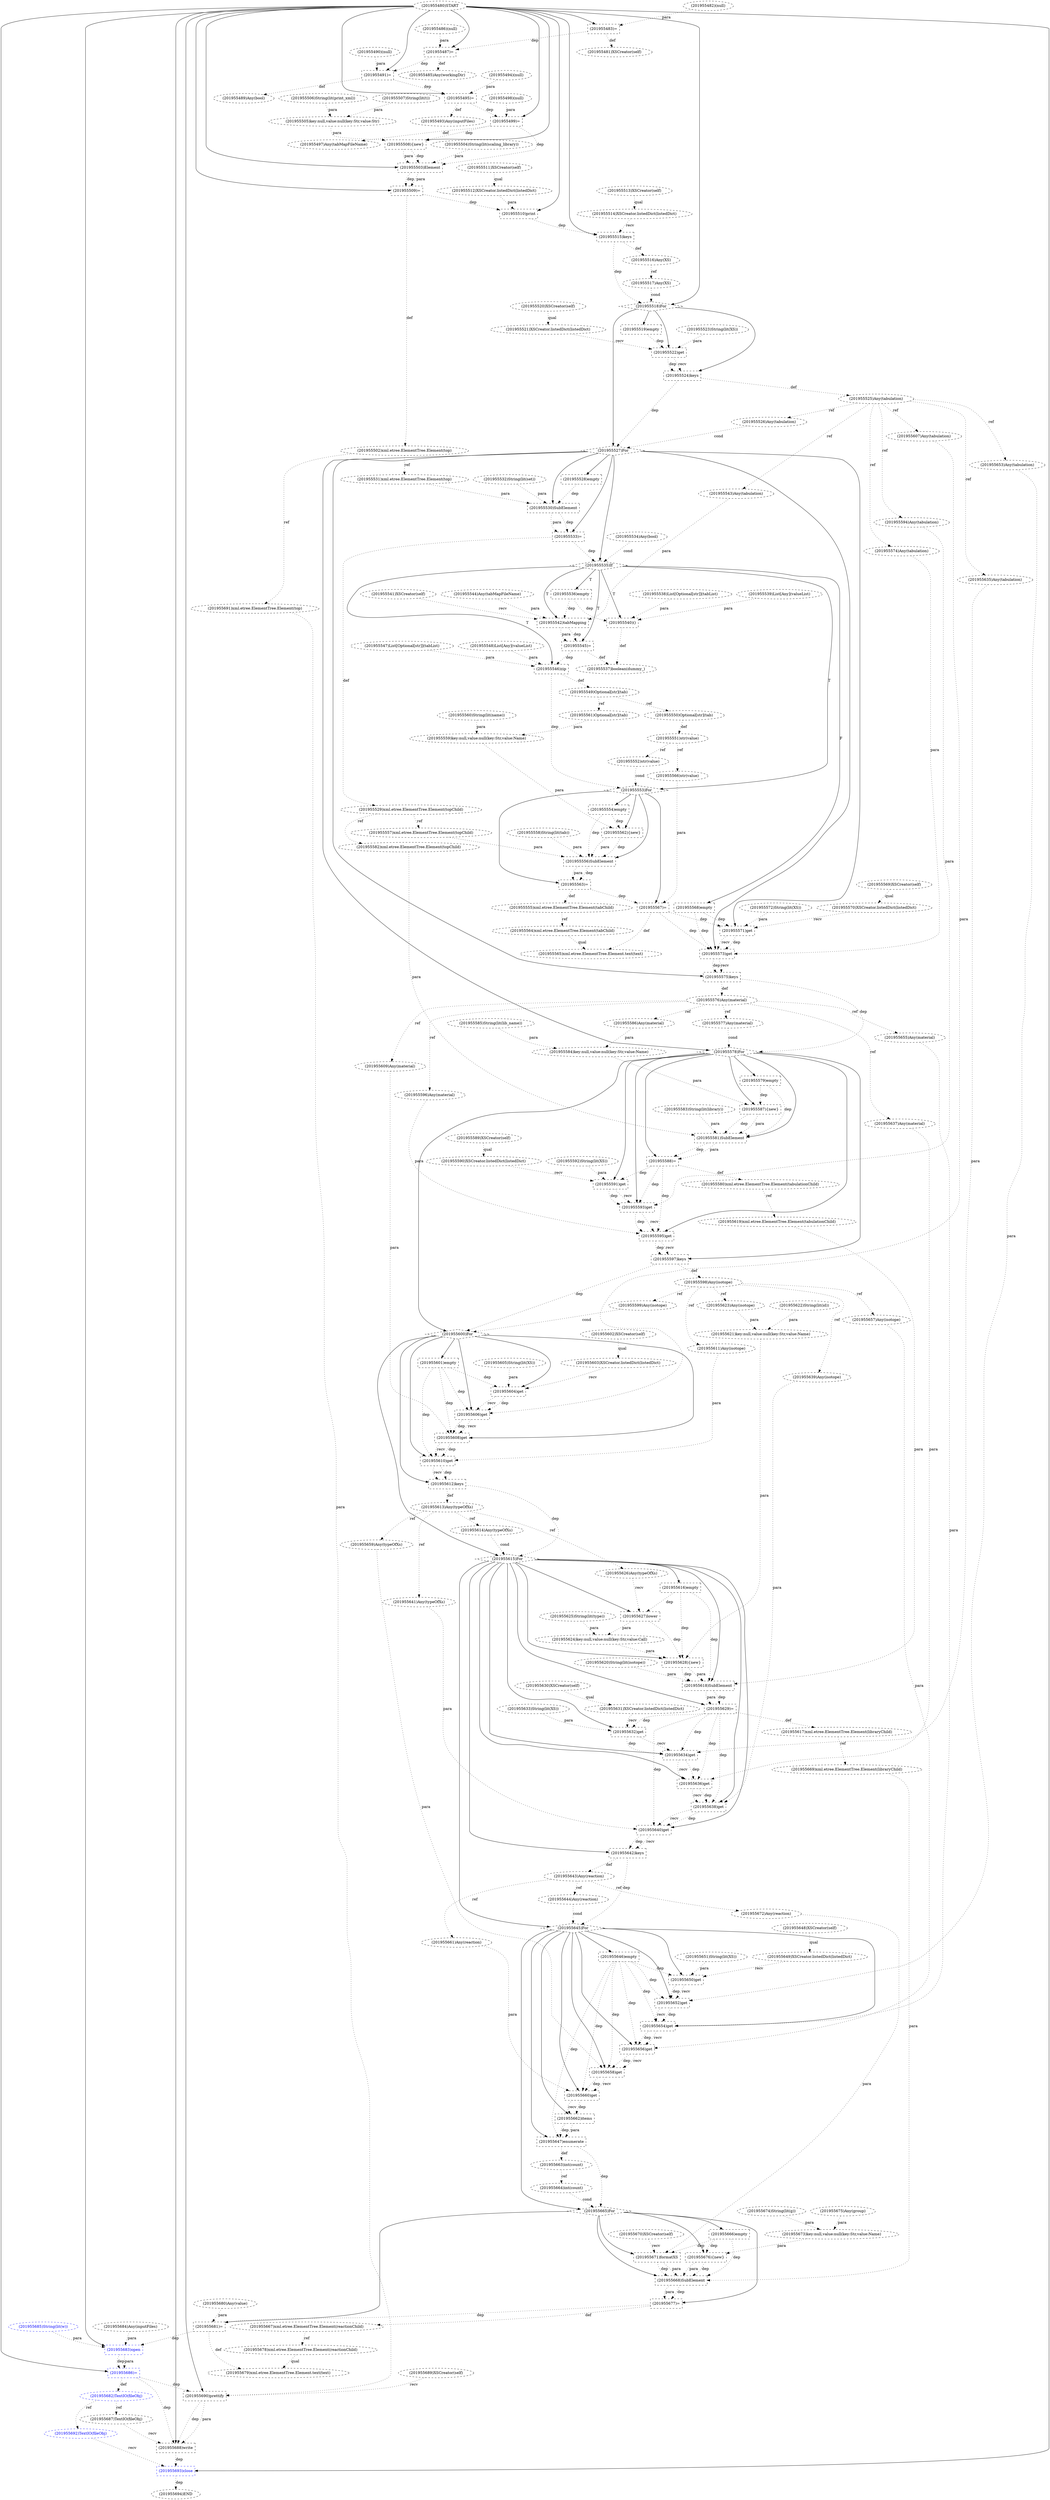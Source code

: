 digraph G {
1 [label="(201955495)=" shape=box style=dashed]
2 [label="(201955516)Any(XS)" shape=ellipse style=dashed]
3 [label="(201955645)For" shape=diamond style=dashed]
4 [label="(201955643)Any(reaction)" shape=ellipse style=dashed]
5 [label="(201955666)empty" shape=box style=dashed]
6 [label="(201955584)key:null,value:null(key:Str,value:Name)" shape=ellipse style=dashed]
7 [label="(201955683)open" shape=box style=dashed color=blue fontcolor=blue]
8 [label="(201955620)String(lit(isotope))" shape=ellipse style=dashed]
9 [label="(201955648)XSCreator(self)" shape=ellipse style=dashed]
10 [label="(201955597)keys" shape=box style=dashed]
11 [label="(201955588)=" shape=box style=dashed]
12 [label="(201955557)xml.etree.ElementTree.Element(topChild)" shape=ellipse style=dashed]
13 [label="(201955689)XSCreator(self)" shape=ellipse style=dashed]
14 [label="(201955486)(null)" shape=ellipse style=dashed]
15 [label="(201955507)String(lit(t))" shape=ellipse style=dashed]
16 [label="(201955633)String(lit(XS))" shape=ellipse style=dashed]
17 [label="(201955602)XSCreator(self)" shape=ellipse style=dashed]
18 [label="(201955521)XSCreator.listedDict(listedDict)" shape=ellipse style=dashed]
19 [label="(201955556)SubElement" shape=box style=dashed]
20 [label="(201955606)get" shape=box style=dashed]
21 [label="(201955636)get" shape=box style=dashed]
22 [label="(201955601)empty" shape=box style=dashed]
23 [label="(201955619)xml.etree.ElementTree.Element(tabulationChild)" shape=ellipse style=dashed]
24 [label="(201955656)get" shape=box style=dashed]
25 [label="(201955677)=" shape=box style=dashed]
26 [label="(201955528)empty" shape=box style=dashed]
27 [label="(201955497)Any(tabMapFileName)" shape=ellipse style=dashed]
28 [label="(201955652)get" shape=box style=dashed]
29 [label="(201955649)XSCreator.listedDict(listedDict)" shape=ellipse style=dashed]
30 [label="(201955520)XSCreator(self)" shape=ellipse style=dashed]
31 [label="(201955592)String(lit(XS))" shape=ellipse style=dashed]
32 [label="(201955502)xml.etree.ElementTree.Element(top)" shape=ellipse style=dashed]
33 [label="(201955519)empty" shape=box style=dashed]
34 [label="(201955551)str(value)" shape=ellipse style=dashed]
35 [label="(201955527)For" shape=diamond style=dashed]
36 [label="(201955580)xml.etree.ElementTree.Element(tabulationChild)" shape=ellipse style=dashed]
37 [label="(201955688)write" shape=box style=dashed]
38 [label="(201955536)empty" shape=box style=dashed]
39 [label="(201955573)get" shape=box style=dashed]
40 [label="(201955657)Any(isotope)" shape=ellipse style=dashed]
41 [label="(201955690)prettify" shape=box style=dashed]
42 [label="(201955642)keys" shape=box style=dashed]
43 [label="(201955694)END" style=dashed]
44 [label="(201955667)xml.etree.ElementTree.Element(reactionChild)" shape=ellipse style=dashed]
45 [label="(201955540)()" shape=box style=dashed]
46 [label="(201955579)empty" shape=box style=dashed]
47 [label="(201955679)xml.etree.ElementTree.Element.text(text)" shape=ellipse style=dashed]
48 [label="(201955524)keys" shape=box style=dashed]
49 [label="(201955599)Any(isotope)" shape=ellipse style=dashed]
50 [label="(201955627)lower" shape=box style=dashed]
51 [label="(201955651)String(lit(XS))" shape=ellipse style=dashed]
52 [label="(201955687)TextIO(fileObj)" shape=ellipse style=dashed]
53 [label="(201955583)String(lit(library))" shape=ellipse style=dashed]
54 [label="(201955654)get" shape=box style=dashed]
55 [label="(201955561)Optional[str](tab)" shape=ellipse style=dashed]
56 [label="(201955669)xml.etree.ElementTree.Element(libraryChild)" shape=ellipse style=dashed]
57 [label="(201955559)key:null,value:null(key:Str,value:Name)" shape=ellipse style=dashed]
58 [label="(201955581)SubElement" shape=box style=dashed]
59 [label="(201955575)keys" shape=box style=dashed]
60 [label="(201955591)get" shape=box style=dashed]
61 [label="(201955503)Element" shape=box style=dashed]
62 [label="(201955541)XSCreator(self)" shape=ellipse style=dashed]
63 [label="(201955572)String(lit(XS))" shape=ellipse style=dashed]
64 [label="(201955659)Any(typeOfXs)" shape=ellipse style=dashed]
65 [label="(201955632)get" shape=box style=dashed]
66 [label="(201955522)get" shape=box style=dashed]
67 [label="(201955653)Any(tabulation)" shape=ellipse style=dashed]
68 [label="(201955504)String(lit(scaling_library))" shape=ellipse style=dashed]
69 [label="(201955566)str(value)" shape=ellipse style=dashed]
70 [label="(201955630)XSCreator(self)" shape=ellipse style=dashed]
71 [label="(201955535)If" shape=diamond style=dashed]
72 [label="(201955555)xml.etree.ElementTree.Element(tabChild)" shape=ellipse style=dashed]
73 [label="(201955562){new}" shape=box style=dashed]
74 [label="(201955680)Any(value)" shape=ellipse style=dashed]
75 [label="(201955685)String(lit(w))" shape=ellipse style=dashed color=blue fontcolor=blue]
76 [label="(201955481)XSCreator(self)" shape=ellipse style=dashed]
77 [label="(201955672)Any(reaction)" shape=ellipse style=dashed]
78 [label="(201955676){new}" shape=box style=dashed]
79 [label="(201955614)Any(typeOfXs)" shape=ellipse style=dashed]
80 [label="(201955558)String(lit(tab))" shape=ellipse style=dashed]
81 [label="(201955598)Any(isotope)" shape=ellipse style=dashed]
82 [label="(201955550)Optional[str](tab)" shape=ellipse style=dashed]
83 [label="(201955546)zip" shape=box style=dashed]
84 [label="(201955490)(null)" shape=ellipse style=dashed]
85 [label="(201955544)Any(tabMapFileName)" shape=ellipse style=dashed]
86 [label="(201955543)Any(tabulation)" shape=ellipse style=dashed]
87 [label="(201955671)formatXS" shape=box style=dashed]
88 [label="(201955603)XSCreator.listedDict(listedDict)" shape=ellipse style=dashed]
89 [label="(201955506)String(lit(print_xml))" shape=ellipse style=dashed]
90 [label="(201955586)Any(material)" shape=ellipse style=dashed]
91 [label="(201955533)=" shape=box style=dashed]
92 [label="(201955532)String(lit(set))" shape=ellipse style=dashed]
93 [label="(201955650)get" shape=box style=dashed]
94 [label="(201955596)Any(material)" shape=ellipse style=dashed]
95 [label="(201955570)XSCreator.listedDict(listedDict)" shape=ellipse style=dashed]
96 [label="(201955511)XSCreator(self)" shape=ellipse style=dashed]
97 [label="(201955624)key:null,value:null(key:Str,value:Call)" shape=ellipse style=dashed]
98 [label="(201955608)get" shape=box style=dashed]
99 [label="(201955638)get" shape=box style=dashed]
100 [label="(201955593)get" shape=box style=dashed]
101 [label="(201955655)Any(material)" shape=ellipse style=dashed]
102 [label="(201955692)TextIO(fileObj)" shape=ellipse style=dashed color=blue fontcolor=blue]
103 [label="(201955568)empty" shape=box style=dashed]
104 [label="(201955505)key:null,value:null(key:Str,value:Str)" shape=ellipse style=dashed]
105 [label="(201955663)int(count)" shape=ellipse style=dashed]
106 [label="(201955512)XSCreator.listedDict(listedDict)" shape=ellipse style=dashed]
107 [label="(201955595)get" shape=box style=dashed]
108 [label="(201955604)get" shape=box style=dashed]
109 [label="(201955491)=" shape=box style=dashed]
110 [label="(201955658)get" shape=box style=dashed]
111 [label="(201955607)Any(tabulation)" shape=ellipse style=dashed]
112 [label="(201955482)(null)" shape=ellipse style=dashed]
113 [label="(201955609)Any(material)" shape=ellipse style=dashed]
114 [label="(201955662)items" shape=box style=dashed]
115 [label="(201955542)tabMapping" shape=box style=dashed]
116 [label="(201955549)Optional[str](tab)" shape=ellipse style=dashed]
117 [label="(201955585)String(lit(lib_name))" shape=ellipse style=dashed]
118 [label="(201955539)List[Any](valueList)" shape=ellipse style=dashed]
119 [label="(201955563)=" shape=box style=dashed]
120 [label="(201955489)Any(bool)" shape=ellipse style=dashed]
121 [label="(201955577)Any(material)" shape=ellipse style=dashed]
122 [label="(201955517)Any(XS)" shape=ellipse style=dashed]
123 [label="(201955552)str(value)" shape=ellipse style=dashed]
124 [label="(201955635)Any(tabulation)" shape=ellipse style=dashed]
125 [label="(201955574)Any(tabulation)" shape=ellipse style=dashed]
126 [label="(201955626)Any(typeOfXs)" shape=ellipse style=dashed]
127 [label="(201955518)For" shape=diamond style=dashed]
128 [label="(201955646)empty" shape=box style=dashed]
129 [label="(201955693)close" shape=box style=dashed color=blue fontcolor=blue]
130 [label="(201955547)List[Optional[str]](tabList)" shape=ellipse style=dashed]
131 [label="(201955534)Any(bool)" shape=ellipse style=dashed]
132 [label="(201955615)For" shape=diamond style=dashed]
133 [label="(201955565)xml.etree.ElementTree.Element.text(text)" shape=ellipse style=dashed]
134 [label="(201955594)Any(tabulation)" shape=ellipse style=dashed]
135 [label="(201955668)SubElement" shape=box style=dashed]
136 [label="(201955616)empty" shape=box style=dashed]
137 [label="(201955567)=" shape=box style=dashed]
138 [label="(201955560)String(lit(name))" shape=ellipse style=dashed]
139 [label="(201955582)xml.etree.ElementTree.Element(topChild)" shape=ellipse style=dashed]
140 [label="(201955681)=" shape=box style=dashed]
141 [label="(201955525)Any(tabulation)" shape=ellipse style=dashed]
142 [label="(201955640)get" shape=box style=dashed]
143 [label="(201955631)XSCreator.listedDict(listedDict)" shape=ellipse style=dashed]
144 [label="(201955537)boolean(dummy_)" shape=ellipse style=dashed]
145 [label="(201955639)Any(isotope)" shape=ellipse style=dashed]
146 [label="(201955686)=" shape=box style=dashed color=blue fontcolor=blue]
147 [label="(201955548)List[Any](valueList)" shape=ellipse style=dashed]
148 [label="(201955487)=" shape=box style=dashed]
149 [label="(201955498)(null)" shape=ellipse style=dashed]
150 [label="(201955634)get" shape=box style=dashed]
151 [label="(201955675)Any(group)" shape=ellipse style=dashed]
152 [label="(201955611)Any(isotope)" shape=ellipse style=dashed]
153 [label="(201955553)For" shape=diamond style=dashed]
154 [label="(201955480)START" style=dashed]
155 [label="(201955641)Any(typeOfXs)" shape=ellipse style=dashed]
156 [label="(201955629)=" shape=box style=dashed]
157 [label="(201955600)For" shape=diamond style=dashed]
158 [label="(201955660)get" shape=box style=dashed]
159 [label="(201955509)=" shape=box style=dashed]
160 [label="(201955621)key:null,value:null(key:Str,value:Name)" shape=ellipse style=dashed]
161 [label="(201955617)xml.etree.ElementTree.Element(libraryChild)" shape=ellipse style=dashed]
162 [label="(201955554)empty" shape=box style=dashed]
163 [label="(201955670)XSCreator(self)" shape=ellipse style=dashed]
164 [label="(201955612)keys" shape=box style=dashed]
165 [label="(201955628){new}" shape=box style=dashed]
166 [label="(201955665)For" shape=diamond style=dashed]
167 [label="(201955538)List[Optional[str]](tabList)" shape=ellipse style=dashed]
168 [label="(201955623)Any(isotope)" shape=ellipse style=dashed]
169 [label="(201955647)enumerate" shape=box style=dashed]
170 [label="(201955494)(null)" shape=ellipse style=dashed]
171 [label="(201955589)XSCreator(self)" shape=ellipse style=dashed]
172 [label="(201955523)String(lit(XS))" shape=ellipse style=dashed]
173 [label="(201955622)String(lit(id))" shape=ellipse style=dashed]
174 [label="(201955576)Any(material)" shape=ellipse style=dashed]
175 [label="(201955682)TextIO(fileObj)" shape=ellipse style=dashed color=blue fontcolor=blue]
176 [label="(201955590)XSCreator.listedDict(listedDict)" shape=ellipse style=dashed]
177 [label="(201955610)get" shape=box style=dashed]
178 [label="(201955530)SubElement" shape=box style=dashed]
179 [label="(201955664)int(count)" shape=ellipse style=dashed]
180 [label="(201955691)xml.etree.ElementTree.Element(top)" shape=ellipse style=dashed]
181 [label="(201955569)XSCreator(self)" shape=ellipse style=dashed]
182 [label="(201955545)=" shape=box style=dashed]
183 [label="(201955515)keys" shape=box style=dashed]
184 [label="(201955483)=" shape=box style=dashed]
185 [label="(201955493)Any(inputFiles)" shape=ellipse style=dashed]
186 [label="(201955613)Any(typeOfXs)" shape=ellipse style=dashed]
187 [label="(201955644)Any(reaction)" shape=ellipse style=dashed]
188 [label="(201955564)xml.etree.ElementTree.Element(tabChild)" shape=ellipse style=dashed]
189 [label="(201955571)get" shape=box style=dashed]
190 [label="(201955605)String(lit(XS))" shape=ellipse style=dashed]
191 [label="(201955637)Any(material)" shape=ellipse style=dashed]
192 [label="(201955618)SubElement" shape=box style=dashed]
193 [label="(201955499)=" shape=box style=dashed]
194 [label="(201955510)print" shape=box style=dashed]
195 [label="(201955514)XSCreator.listedDict(listedDict)" shape=ellipse style=dashed]
196 [label="(201955674)String(lit(g))" shape=ellipse style=dashed]
197 [label="(201955485)Any(workingDir)" shape=ellipse style=dashed]
198 [label="(201955529)xml.etree.ElementTree.Element(topChild)" shape=ellipse style=dashed]
199 [label="(201955508){new}" shape=box style=dashed]
200 [label="(201955678)xml.etree.ElementTree.Element(reactionChild)" shape=ellipse style=dashed]
201 [label="(201955531)xml.etree.ElementTree.Element(top)" shape=ellipse style=dashed]
202 [label="(201955625)String(lit(type))" shape=ellipse style=dashed]
203 [label="(201955661)Any(reaction)" shape=ellipse style=dashed]
204 [label="(201955513)XSCreator(self)" shape=ellipse style=dashed]
205 [label="(201955587){new}" shape=box style=dashed]
206 [label="(201955673)key:null,value:null(key:Str,value:Name)" shape=ellipse style=dashed]
207 [label="(201955578)For" shape=diamond style=dashed]
208 [label="(201955684)Any(inputFiles)" shape=ellipse style=dashed]
209 [label="(201955526)Any(tabulation)" shape=ellipse style=dashed]
154 -> 1 [label="" style=solid];
170 -> 1 [label="para" style=dotted];
109 -> 1 [label="dep" style=dotted];
183 -> 2 [label="def" style=dotted];
132 -> 3 [label="" style=solid];
42 -> 3 [label="dep" style=dotted];
187 -> 3 [label="cond" style=dotted];
42 -> 4 [label="def" style=dotted];
166 -> 5 [label="" style=solid];
117 -> 6 [label="para" style=dotted];
90 -> 6 [label="para" style=dotted];
154 -> 7 [label="" style=solid];
208 -> 7 [label="para" style=dotted];
75 -> 7 [label="para" style=dotted];
140 -> 7 [label="dep" style=dotted];
207 -> 10 [label="" style=solid];
107 -> 10 [label="dep" style=dotted];
107 -> 10 [label="recv" style=dotted];
207 -> 11 [label="" style=solid];
58 -> 11 [label="dep" style=dotted];
58 -> 11 [label="para" style=dotted];
198 -> 12 [label="ref" style=dotted];
30 -> 18 [label="qual" style=dotted];
153 -> 19 [label="" style=solid];
12 -> 19 [label="para" style=dotted];
80 -> 19 [label="para" style=dotted];
73 -> 19 [label="dep" style=dotted];
73 -> 19 [label="para" style=dotted];
162 -> 19 [label="dep" style=dotted];
157 -> 20 [label="" style=solid];
108 -> 20 [label="dep" style=dotted];
108 -> 20 [label="recv" style=dotted];
111 -> 20 [label="para" style=dotted];
22 -> 20 [label="dep" style=dotted];
132 -> 21 [label="" style=solid];
150 -> 21 [label="dep" style=dotted];
150 -> 21 [label="recv" style=dotted];
191 -> 21 [label="para" style=dotted];
156 -> 21 [label="dep" style=dotted];
157 -> 22 [label="" style=solid];
36 -> 23 [label="ref" style=dotted];
3 -> 24 [label="" style=solid];
54 -> 24 [label="dep" style=dotted];
54 -> 24 [label="recv" style=dotted];
40 -> 24 [label="para" style=dotted];
128 -> 24 [label="dep" style=dotted];
166 -> 25 [label="" style=solid];
135 -> 25 [label="dep" style=dotted];
135 -> 25 [label="para" style=dotted];
35 -> 26 [label="" style=solid];
193 -> 27 [label="def" style=dotted];
3 -> 28 [label="" style=solid];
93 -> 28 [label="dep" style=dotted];
93 -> 28 [label="recv" style=dotted];
67 -> 28 [label="para" style=dotted];
128 -> 28 [label="dep" style=dotted];
9 -> 29 [label="qual" style=dotted];
159 -> 32 [label="def" style=dotted];
127 -> 33 [label="" style=solid];
82 -> 34 [label="def" style=dotted];
127 -> 35 [label="" style=solid];
48 -> 35 [label="dep" style=dotted];
209 -> 35 [label="cond" style=dotted];
11 -> 36 [label="def" style=dotted];
154 -> 37 [label="" style=solid];
52 -> 37 [label="recv" style=dotted];
41 -> 37 [label="dep" style=dotted];
41 -> 37 [label="para" style=dotted];
146 -> 37 [label="dep" style=dotted];
71 -> 38 [label="T"];
35 -> 39 [label="" style=solid];
189 -> 39 [label="dep" style=dotted];
189 -> 39 [label="recv" style=dotted];
125 -> 39 [label="para" style=dotted];
103 -> 39 [label="dep" style=dotted];
137 -> 39 [label="dep" style=dotted];
81 -> 40 [label="ref" style=dotted];
154 -> 41 [label="" style=solid];
13 -> 41 [label="recv" style=dotted];
180 -> 41 [label="para" style=dotted];
146 -> 41 [label="dep" style=dotted];
132 -> 42 [label="" style=solid];
142 -> 42 [label="dep" style=dotted];
142 -> 42 [label="recv" style=dotted];
129 -> 43 [label="dep" style=dotted];
25 -> 44 [label="def" style=dotted];
71 -> 45 [label="T"];
167 -> 45 [label="para" style=dotted];
118 -> 45 [label="para" style=dotted];
38 -> 45 [label="dep" style=dotted];
207 -> 46 [label="" style=solid];
200 -> 47 [label="qual" style=dotted];
140 -> 47 [label="def" style=dotted];
127 -> 48 [label="" style=solid];
66 -> 48 [label="dep" style=dotted];
66 -> 48 [label="recv" style=dotted];
81 -> 49 [label="ref" style=dotted];
132 -> 50 [label="" style=solid];
126 -> 50 [label="recv" style=dotted];
136 -> 50 [label="dep" style=dotted];
175 -> 52 [label="ref" style=dotted];
3 -> 54 [label="" style=solid];
28 -> 54 [label="dep" style=dotted];
28 -> 54 [label="recv" style=dotted];
101 -> 54 [label="para" style=dotted];
128 -> 54 [label="dep" style=dotted];
116 -> 55 [label="ref" style=dotted];
161 -> 56 [label="ref" style=dotted];
138 -> 57 [label="para" style=dotted];
55 -> 57 [label="para" style=dotted];
207 -> 58 [label="" style=solid];
139 -> 58 [label="para" style=dotted];
53 -> 58 [label="para" style=dotted];
205 -> 58 [label="dep" style=dotted];
205 -> 58 [label="para" style=dotted];
46 -> 58 [label="dep" style=dotted];
35 -> 59 [label="" style=solid];
39 -> 59 [label="dep" style=dotted];
39 -> 59 [label="recv" style=dotted];
207 -> 60 [label="" style=solid];
176 -> 60 [label="recv" style=dotted];
31 -> 60 [label="para" style=dotted];
11 -> 60 [label="dep" style=dotted];
154 -> 61 [label="" style=solid];
68 -> 61 [label="para" style=dotted];
199 -> 61 [label="dep" style=dotted];
199 -> 61 [label="para" style=dotted];
193 -> 61 [label="dep" style=dotted];
186 -> 64 [label="ref" style=dotted];
132 -> 65 [label="" style=solid];
143 -> 65 [label="recv" style=dotted];
16 -> 65 [label="para" style=dotted];
156 -> 65 [label="dep" style=dotted];
127 -> 66 [label="" style=solid];
18 -> 66 [label="recv" style=dotted];
172 -> 66 [label="para" style=dotted];
33 -> 66 [label="dep" style=dotted];
141 -> 67 [label="ref" style=dotted];
34 -> 69 [label="ref" style=dotted];
35 -> 71 [label="" style=solid];
131 -> 71 [label="cond" style=dotted];
91 -> 71 [label="dep" style=dotted];
119 -> 72 [label="def" style=dotted];
153 -> 73 [label="" style=solid];
57 -> 73 [label="para" style=dotted];
162 -> 73 [label="dep" style=dotted];
184 -> 76 [label="def" style=dotted];
4 -> 77 [label="ref" style=dotted];
166 -> 78 [label="" style=solid];
206 -> 78 [label="para" style=dotted];
5 -> 78 [label="dep" style=dotted];
186 -> 79 [label="ref" style=dotted];
10 -> 81 [label="def" style=dotted];
116 -> 82 [label="ref" style=dotted];
71 -> 83 [label="T"];
130 -> 83 [label="para" style=dotted];
147 -> 83 [label="para" style=dotted];
182 -> 83 [label="dep" style=dotted];
141 -> 86 [label="ref" style=dotted];
166 -> 87 [label="" style=solid];
163 -> 87 [label="recv" style=dotted];
77 -> 87 [label="para" style=dotted];
5 -> 87 [label="dep" style=dotted];
17 -> 88 [label="qual" style=dotted];
174 -> 90 [label="ref" style=dotted];
35 -> 91 [label="" style=solid];
178 -> 91 [label="dep" style=dotted];
178 -> 91 [label="para" style=dotted];
3 -> 93 [label="" style=solid];
29 -> 93 [label="recv" style=dotted];
51 -> 93 [label="para" style=dotted];
128 -> 93 [label="dep" style=dotted];
174 -> 94 [label="ref" style=dotted];
181 -> 95 [label="qual" style=dotted];
202 -> 97 [label="para" style=dotted];
50 -> 97 [label="para" style=dotted];
157 -> 98 [label="" style=solid];
20 -> 98 [label="dep" style=dotted];
20 -> 98 [label="recv" style=dotted];
113 -> 98 [label="para" style=dotted];
22 -> 98 [label="dep" style=dotted];
132 -> 99 [label="" style=solid];
21 -> 99 [label="dep" style=dotted];
21 -> 99 [label="recv" style=dotted];
145 -> 99 [label="para" style=dotted];
156 -> 99 [label="dep" style=dotted];
207 -> 100 [label="" style=solid];
60 -> 100 [label="dep" style=dotted];
60 -> 100 [label="recv" style=dotted];
134 -> 100 [label="para" style=dotted];
11 -> 100 [label="dep" style=dotted];
174 -> 101 [label="ref" style=dotted];
175 -> 102 [label="ref" style=dotted];
71 -> 103 [label="F"];
89 -> 104 [label="para" style=dotted];
15 -> 104 [label="para" style=dotted];
169 -> 105 [label="def" style=dotted];
96 -> 106 [label="qual" style=dotted];
207 -> 107 [label="" style=solid];
100 -> 107 [label="dep" style=dotted];
100 -> 107 [label="recv" style=dotted];
94 -> 107 [label="para" style=dotted];
11 -> 107 [label="dep" style=dotted];
157 -> 108 [label="" style=solid];
88 -> 108 [label="recv" style=dotted];
190 -> 108 [label="para" style=dotted];
22 -> 108 [label="dep" style=dotted];
154 -> 109 [label="" style=solid];
84 -> 109 [label="para" style=dotted];
148 -> 109 [label="dep" style=dotted];
3 -> 110 [label="" style=solid];
24 -> 110 [label="dep" style=dotted];
24 -> 110 [label="recv" style=dotted];
64 -> 110 [label="para" style=dotted];
128 -> 110 [label="dep" style=dotted];
141 -> 111 [label="ref" style=dotted];
174 -> 113 [label="ref" style=dotted];
3 -> 114 [label="" style=solid];
158 -> 114 [label="dep" style=dotted];
158 -> 114 [label="recv" style=dotted];
71 -> 115 [label="T"];
62 -> 115 [label="recv" style=dotted];
86 -> 115 [label="para" style=dotted];
85 -> 115 [label="para" style=dotted];
38 -> 115 [label="dep" style=dotted];
83 -> 116 [label="def" style=dotted];
153 -> 119 [label="" style=solid];
19 -> 119 [label="dep" style=dotted];
19 -> 119 [label="para" style=dotted];
109 -> 120 [label="def" style=dotted];
174 -> 121 [label="ref" style=dotted];
2 -> 122 [label="ref" style=dotted];
34 -> 123 [label="ref" style=dotted];
141 -> 124 [label="ref" style=dotted];
141 -> 125 [label="ref" style=dotted];
186 -> 126 [label="ref" style=dotted];
154 -> 127 [label="" style=solid];
183 -> 127 [label="dep" style=dotted];
122 -> 127 [label="cond" style=dotted];
3 -> 128 [label="" style=solid];
154 -> 129 [label="" style=solid];
102 -> 129 [label="recv" style=dotted];
37 -> 129 [label="dep" style=dotted];
157 -> 132 [label="" style=solid];
164 -> 132 [label="dep" style=dotted];
79 -> 132 [label="cond" style=dotted];
188 -> 133 [label="qual" style=dotted];
137 -> 133 [label="def" style=dotted];
141 -> 134 [label="ref" style=dotted];
166 -> 135 [label="" style=solid];
56 -> 135 [label="para" style=dotted];
87 -> 135 [label="dep" style=dotted];
87 -> 135 [label="para" style=dotted];
78 -> 135 [label="dep" style=dotted];
78 -> 135 [label="para" style=dotted];
5 -> 135 [label="dep" style=dotted];
132 -> 136 [label="" style=solid];
153 -> 137 [label="" style=solid];
69 -> 137 [label="para" style=dotted];
119 -> 137 [label="dep" style=dotted];
198 -> 139 [label="ref" style=dotted];
166 -> 140 [label="" style=solid];
74 -> 140 [label="para" style=dotted];
25 -> 140 [label="dep" style=dotted];
48 -> 141 [label="def" style=dotted];
132 -> 142 [label="" style=solid];
99 -> 142 [label="dep" style=dotted];
99 -> 142 [label="recv" style=dotted];
155 -> 142 [label="para" style=dotted];
156 -> 142 [label="dep" style=dotted];
70 -> 143 [label="qual" style=dotted];
45 -> 144 [label="def" style=dotted];
182 -> 144 [label="def" style=dotted];
81 -> 145 [label="ref" style=dotted];
154 -> 146 [label="" style=solid];
7 -> 146 [label="dep" style=dotted];
7 -> 146 [label="para" style=dotted];
154 -> 148 [label="" style=solid];
14 -> 148 [label="para" style=dotted];
184 -> 148 [label="dep" style=dotted];
132 -> 150 [label="" style=solid];
65 -> 150 [label="dep" style=dotted];
65 -> 150 [label="recv" style=dotted];
124 -> 150 [label="para" style=dotted];
156 -> 150 [label="dep" style=dotted];
81 -> 152 [label="ref" style=dotted];
71 -> 153 [label="T"];
83 -> 153 [label="dep" style=dotted];
123 -> 153 [label="cond" style=dotted];
186 -> 155 [label="ref" style=dotted];
132 -> 156 [label="" style=solid];
192 -> 156 [label="dep" style=dotted];
192 -> 156 [label="para" style=dotted];
207 -> 157 [label="" style=solid];
10 -> 157 [label="dep" style=dotted];
49 -> 157 [label="cond" style=dotted];
3 -> 158 [label="" style=solid];
110 -> 158 [label="dep" style=dotted];
110 -> 158 [label="recv" style=dotted];
203 -> 158 [label="para" style=dotted];
128 -> 158 [label="dep" style=dotted];
154 -> 159 [label="" style=solid];
61 -> 159 [label="dep" style=dotted];
61 -> 159 [label="para" style=dotted];
173 -> 160 [label="para" style=dotted];
168 -> 160 [label="para" style=dotted];
156 -> 161 [label="def" style=dotted];
153 -> 162 [label="" style=solid];
157 -> 164 [label="" style=solid];
177 -> 164 [label="dep" style=dotted];
177 -> 164 [label="recv" style=dotted];
132 -> 165 [label="" style=solid];
160 -> 165 [label="para" style=dotted];
50 -> 165 [label="dep" style=dotted];
97 -> 165 [label="para" style=dotted];
136 -> 165 [label="dep" style=dotted];
3 -> 166 [label="" style=solid];
169 -> 166 [label="dep" style=dotted];
179 -> 166 [label="cond" style=dotted];
81 -> 168 [label="ref" style=dotted];
3 -> 169 [label="" style=solid];
114 -> 169 [label="dep" style=dotted];
114 -> 169 [label="para" style=dotted];
128 -> 169 [label="dep" style=dotted];
59 -> 174 [label="def" style=dotted];
146 -> 175 [label="def" style=dotted];
171 -> 176 [label="qual" style=dotted];
157 -> 177 [label="" style=solid];
98 -> 177 [label="dep" style=dotted];
98 -> 177 [label="recv" style=dotted];
152 -> 177 [label="para" style=dotted];
22 -> 177 [label="dep" style=dotted];
35 -> 178 [label="" style=solid];
201 -> 178 [label="para" style=dotted];
92 -> 178 [label="para" style=dotted];
26 -> 178 [label="dep" style=dotted];
105 -> 179 [label="ref" style=dotted];
32 -> 180 [label="ref" style=dotted];
71 -> 182 [label="T"];
115 -> 182 [label="dep" style=dotted];
115 -> 182 [label="para" style=dotted];
154 -> 183 [label="" style=solid];
195 -> 183 [label="recv" style=dotted];
194 -> 183 [label="dep" style=dotted];
154 -> 184 [label="" style=solid];
112 -> 184 [label="para" style=dotted];
1 -> 185 [label="def" style=dotted];
164 -> 186 [label="def" style=dotted];
4 -> 187 [label="ref" style=dotted];
72 -> 188 [label="ref" style=dotted];
35 -> 189 [label="" style=solid];
95 -> 189 [label="recv" style=dotted];
63 -> 189 [label="para" style=dotted];
103 -> 189 [label="dep" style=dotted];
137 -> 189 [label="dep" style=dotted];
174 -> 191 [label="ref" style=dotted];
132 -> 192 [label="" style=solid];
23 -> 192 [label="para" style=dotted];
8 -> 192 [label="para" style=dotted];
165 -> 192 [label="dep" style=dotted];
165 -> 192 [label="para" style=dotted];
136 -> 192 [label="dep" style=dotted];
154 -> 193 [label="" style=solid];
149 -> 193 [label="para" style=dotted];
1 -> 193 [label="dep" style=dotted];
154 -> 194 [label="" style=solid];
106 -> 194 [label="para" style=dotted];
159 -> 194 [label="dep" style=dotted];
204 -> 195 [label="qual" style=dotted];
148 -> 197 [label="def" style=dotted];
91 -> 198 [label="def" style=dotted];
154 -> 199 [label="" style=solid];
104 -> 199 [label="para" style=dotted];
193 -> 199 [label="dep" style=dotted];
44 -> 200 [label="ref" style=dotted];
32 -> 201 [label="ref" style=dotted];
4 -> 203 [label="ref" style=dotted];
207 -> 205 [label="" style=solid];
6 -> 205 [label="para" style=dotted];
46 -> 205 [label="dep" style=dotted];
196 -> 206 [label="para" style=dotted];
151 -> 206 [label="para" style=dotted];
35 -> 207 [label="" style=solid];
59 -> 207 [label="dep" style=dotted];
121 -> 207 [label="cond" style=dotted];
141 -> 209 [label="ref" style=dotted];
}